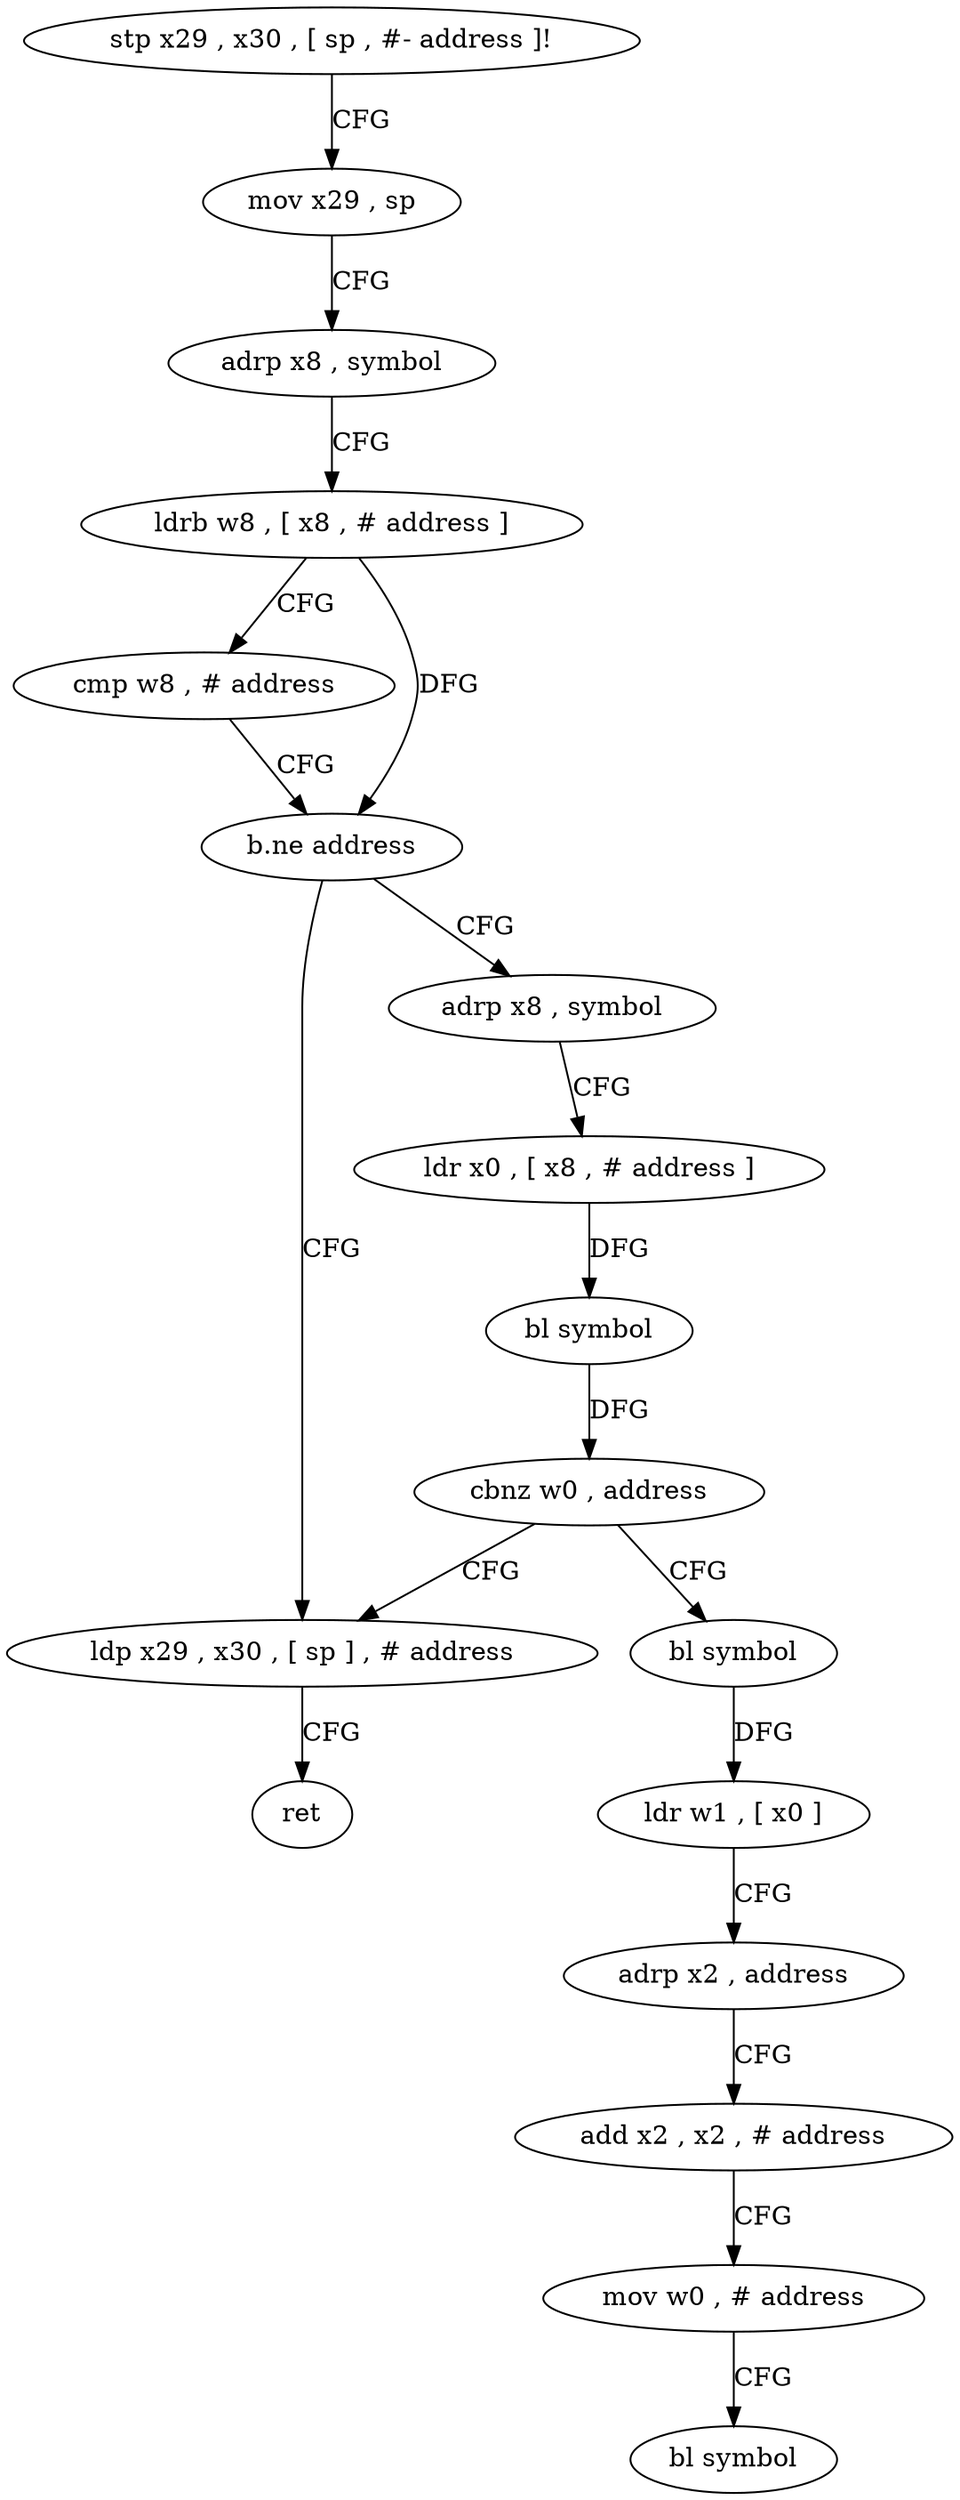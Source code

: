 digraph "func" {
"4203484" [label = "stp x29 , x30 , [ sp , #- address ]!" ]
"4203488" [label = "mov x29 , sp" ]
"4203492" [label = "adrp x8 , symbol" ]
"4203496" [label = "ldrb w8 , [ x8 , # address ]" ]
"4203500" [label = "cmp w8 , # address" ]
"4203504" [label = "b.ne address" ]
"4203524" [label = "ldp x29 , x30 , [ sp ] , # address" ]
"4203508" [label = "adrp x8 , symbol" ]
"4203528" [label = "ret" ]
"4203512" [label = "ldr x0 , [ x8 , # address ]" ]
"4203516" [label = "bl symbol" ]
"4203520" [label = "cbnz w0 , address" ]
"4203532" [label = "bl symbol" ]
"4203536" [label = "ldr w1 , [ x0 ]" ]
"4203540" [label = "adrp x2 , address" ]
"4203544" [label = "add x2 , x2 , # address" ]
"4203548" [label = "mov w0 , # address" ]
"4203552" [label = "bl symbol" ]
"4203484" -> "4203488" [ label = "CFG" ]
"4203488" -> "4203492" [ label = "CFG" ]
"4203492" -> "4203496" [ label = "CFG" ]
"4203496" -> "4203500" [ label = "CFG" ]
"4203496" -> "4203504" [ label = "DFG" ]
"4203500" -> "4203504" [ label = "CFG" ]
"4203504" -> "4203524" [ label = "CFG" ]
"4203504" -> "4203508" [ label = "CFG" ]
"4203524" -> "4203528" [ label = "CFG" ]
"4203508" -> "4203512" [ label = "CFG" ]
"4203512" -> "4203516" [ label = "DFG" ]
"4203516" -> "4203520" [ label = "DFG" ]
"4203520" -> "4203532" [ label = "CFG" ]
"4203520" -> "4203524" [ label = "CFG" ]
"4203532" -> "4203536" [ label = "DFG" ]
"4203536" -> "4203540" [ label = "CFG" ]
"4203540" -> "4203544" [ label = "CFG" ]
"4203544" -> "4203548" [ label = "CFG" ]
"4203548" -> "4203552" [ label = "CFG" ]
}
